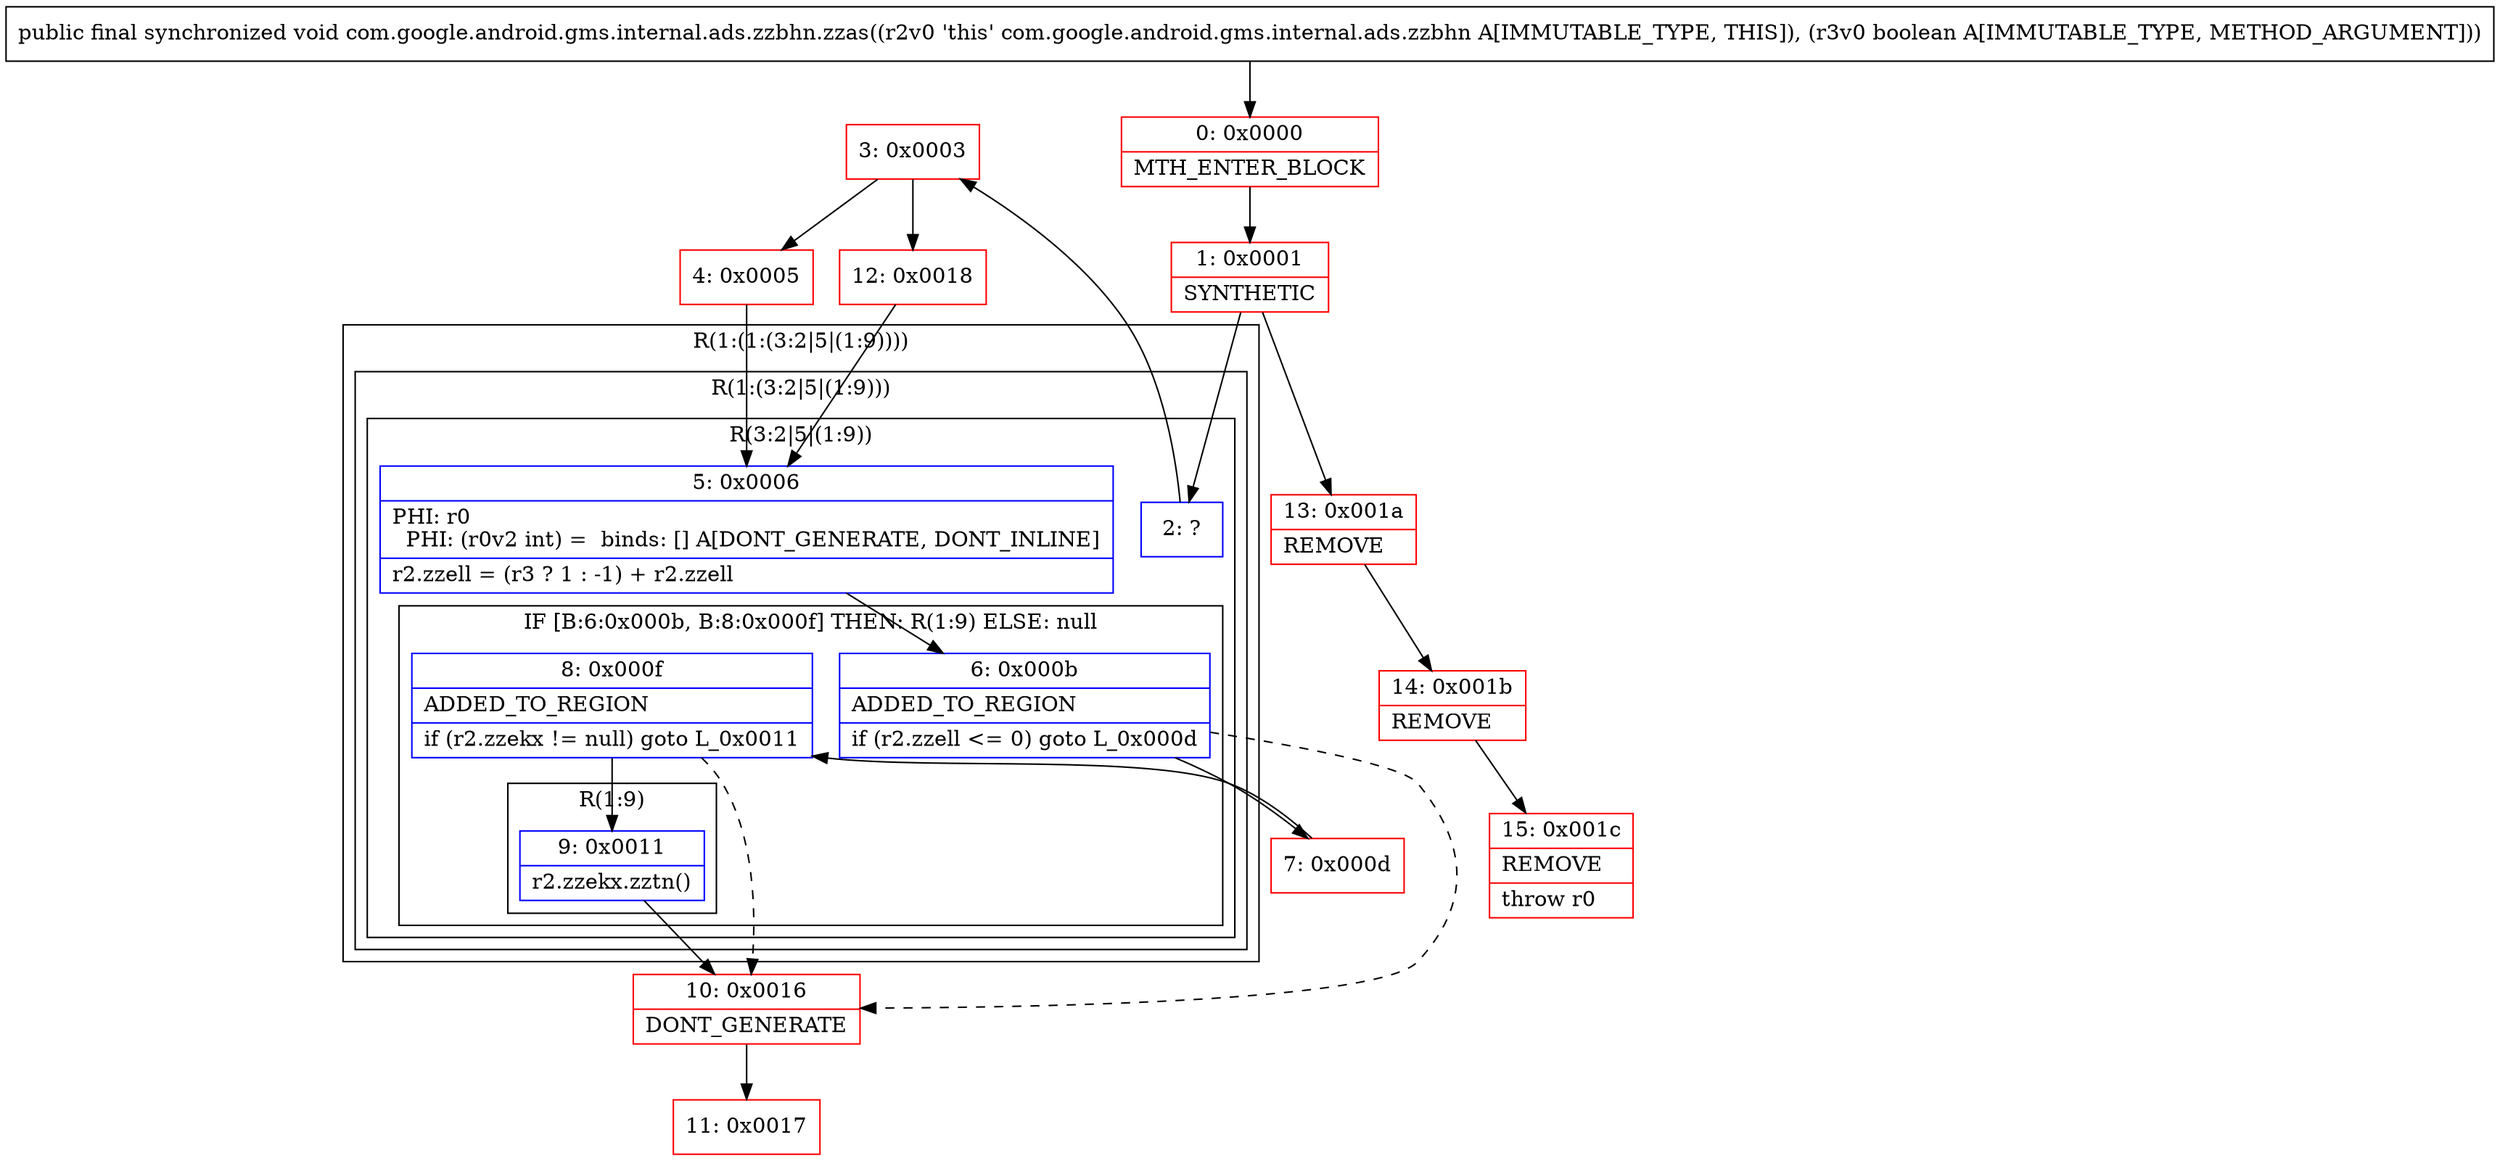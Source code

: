 digraph "CFG forcom.google.android.gms.internal.ads.zzbhn.zzas(Z)V" {
subgraph cluster_Region_1577437292 {
label = "R(1:(1:(3:2|5|(1:9))))";
node [shape=record,color=blue];
subgraph cluster_Region_1962594978 {
label = "R(1:(3:2|5|(1:9)))";
node [shape=record,color=blue];
subgraph cluster_Region_1453081162 {
label = "R(3:2|5|(1:9))";
node [shape=record,color=blue];
Node_2 [shape=record,label="{2\:\ ?}"];
Node_5 [shape=record,label="{5\:\ 0x0006|PHI: r0 \l  PHI: (r0v2 int) =  binds: [] A[DONT_GENERATE, DONT_INLINE]\l|r2.zzell = (r3 ? 1 : \-1) + r2.zzell\l}"];
subgraph cluster_IfRegion_2018883247 {
label = "IF [B:6:0x000b, B:8:0x000f] THEN: R(1:9) ELSE: null";
node [shape=record,color=blue];
Node_6 [shape=record,label="{6\:\ 0x000b|ADDED_TO_REGION\l|if (r2.zzell \<= 0) goto L_0x000d\l}"];
Node_8 [shape=record,label="{8\:\ 0x000f|ADDED_TO_REGION\l|if (r2.zzekx != null) goto L_0x0011\l}"];
subgraph cluster_Region_149116769 {
label = "R(1:9)";
node [shape=record,color=blue];
Node_9 [shape=record,label="{9\:\ 0x0011|r2.zzekx.zztn()\l}"];
}
}
}
}
}
Node_0 [shape=record,color=red,label="{0\:\ 0x0000|MTH_ENTER_BLOCK\l}"];
Node_1 [shape=record,color=red,label="{1\:\ 0x0001|SYNTHETIC\l}"];
Node_3 [shape=record,color=red,label="{3\:\ 0x0003}"];
Node_4 [shape=record,color=red,label="{4\:\ 0x0005}"];
Node_7 [shape=record,color=red,label="{7\:\ 0x000d}"];
Node_10 [shape=record,color=red,label="{10\:\ 0x0016|DONT_GENERATE\l}"];
Node_11 [shape=record,color=red,label="{11\:\ 0x0017}"];
Node_12 [shape=record,color=red,label="{12\:\ 0x0018}"];
Node_13 [shape=record,color=red,label="{13\:\ 0x001a|REMOVE\l}"];
Node_14 [shape=record,color=red,label="{14\:\ 0x001b|REMOVE\l}"];
Node_15 [shape=record,color=red,label="{15\:\ 0x001c|REMOVE\l|throw r0\l}"];
MethodNode[shape=record,label="{public final synchronized void com.google.android.gms.internal.ads.zzbhn.zzas((r2v0 'this' com.google.android.gms.internal.ads.zzbhn A[IMMUTABLE_TYPE, THIS]), (r3v0 boolean A[IMMUTABLE_TYPE, METHOD_ARGUMENT])) }"];
MethodNode -> Node_0;
Node_2 -> Node_3;
Node_5 -> Node_6;
Node_6 -> Node_7;
Node_6 -> Node_10[style=dashed];
Node_8 -> Node_9;
Node_8 -> Node_10[style=dashed];
Node_9 -> Node_10;
Node_0 -> Node_1;
Node_1 -> Node_2;
Node_1 -> Node_13;
Node_3 -> Node_4;
Node_3 -> Node_12;
Node_4 -> Node_5;
Node_7 -> Node_8;
Node_10 -> Node_11;
Node_12 -> Node_5;
Node_13 -> Node_14;
Node_14 -> Node_15;
}


